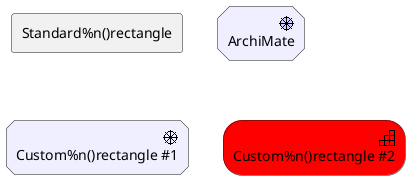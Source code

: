 {
  "sha1": "qblylp0nzobepu4xajwwkkf5o4iqxyk",
  "insertion": {
    "when": "2024-06-04T17:28:42.247Z",
    "url": "https://forum.plantuml.net/15817/bug-with-archimate-shapes?show=15830#c15830",
    "user": "plantuml@gmail.com"
  }
}
@startuml
!include <archimate/Archimate>
sprite $capability [16x16/4z] Ou03PZ10yC5CylZC280cHJ8V0w3Aayn71m
<style>
  .driver {
    DiagonalCorner 8
  }
  .capability {
    RoundCorner 38
  }
</style>

rectangle "Standard%n()rectangle" as R
archimate #MOTIVATION "ArchiMate" as A <<motivation-driver>>
rectangle #MOTIVATION "Custom%n()rectangle #1" as P <<$archimate/driver>>
rectangle #RED "Custom%n()rectangle #2" as C <<$capability>> <<capability>>
@enduml
